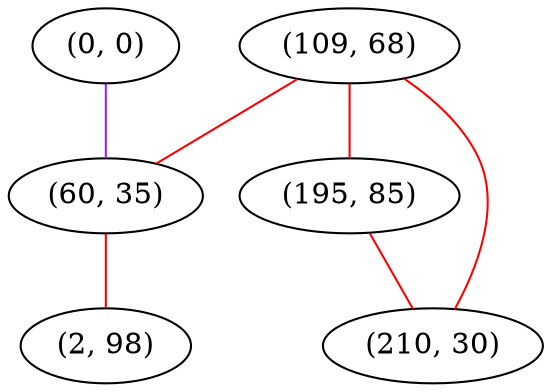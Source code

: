 graph "" {
"(0, 0)";
"(109, 68)";
"(60, 35)";
"(195, 85)";
"(2, 98)";
"(210, 30)";
"(0, 0)" -- "(60, 35)"  [color=purple, key=0, weight=4];
"(109, 68)" -- "(210, 30)"  [color=red, key=0, weight=1];
"(109, 68)" -- "(60, 35)"  [color=red, key=0, weight=1];
"(109, 68)" -- "(195, 85)"  [color=red, key=0, weight=1];
"(60, 35)" -- "(2, 98)"  [color=red, key=0, weight=1];
"(195, 85)" -- "(210, 30)"  [color=red, key=0, weight=1];
}
